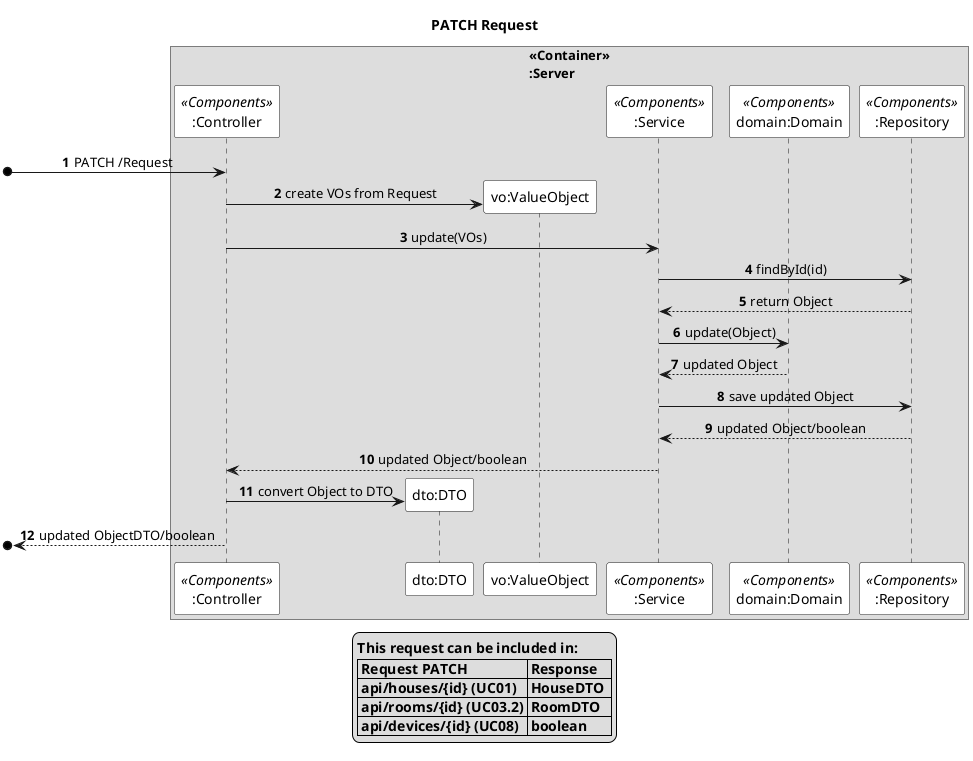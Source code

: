 
@startuml
title  PATCH Request
autonumber
skinparam sequenceMessageAlign center
skinparam actorBackgroundColor white
skinparam participantBackgroundColor white
skinparam sequenceReferenceBackgroundColor white
skinparam sequenceReferenceHeaderBackgroundColor white
skinparam sequenceGroupBackgroundColor white


box "<<Container>>\n:Server"
participant ":Controller" as controller <<Components>>
participant "dto:DTO" as dto
participant "vo:ValueObject" as vo
participant ":Service" as service <<Components>>
participant "domain:Domain" as domain <<Components>>
participant ":Repository" as repo <<Components>>

end box
autonumber
[o->controller : PATCH /Request
controller->vo** : create VOs from Request
controller->service : update(VOs)
service->repo : findById(id)
service <--repo : return Object
service->domain : update(Object)
domain-->service : updated Object
service ->repo : save updated Object
repo-->service : updated Object/boolean
service-->controller : updated Object/boolean
controller->dto** : convert Object to DTO
[o<--controller : updated ObjectDTO/boolean

legend bottom
 **This request can be included in:**
 |= Request PATCH |= Response |
 |= api/houses/{id} (UC01) |= HouseDTO  |
 |= api/rooms/{id} (UC03.2) |= RoomDTO|
 |= api/devices/{id} (UC08) |= boolean |
end legend

@enduml